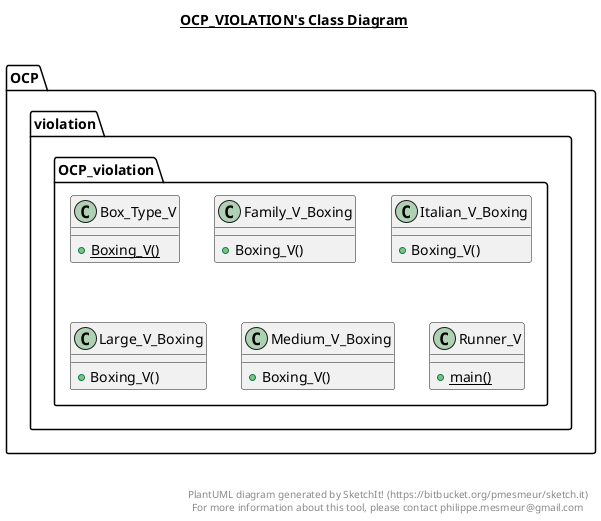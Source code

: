 @startuml

title __OCP_VIOLATION's Class Diagram__\n

  namespace OCP {
    namespace violation {
      class OCP_violation.Box_Type_V {
          {static} + Boxing_V()
      }
    }
  }
  

  namespace OCP {
    namespace violation {
      class OCP_violation.Family_V_Boxing {
          + Boxing_V()
      }
    }
  }
  

  namespace OCP {
    namespace violation {
      class OCP_violation.Italian_V_Boxing {
          + Boxing_V()
      }
    }
  }
  

  namespace OCP {
    namespace violation {
      class OCP_violation.Large_V_Boxing {
          + Boxing_V()
      }
    }
  }
  

  namespace OCP {
    namespace violation {
      class OCP_violation.Medium_V_Boxing {
          + Boxing_V()
      }
    }
  }
  

  namespace OCP {
    namespace violation {
      class OCP_violation.Runner_V {
          {static} + main()
      }
    }
  }
  



right footer


PlantUML diagram generated by SketchIt! (https://bitbucket.org/pmesmeur/sketch.it)
For more information about this tool, please contact philippe.mesmeur@gmail.com
endfooter

@enduml
